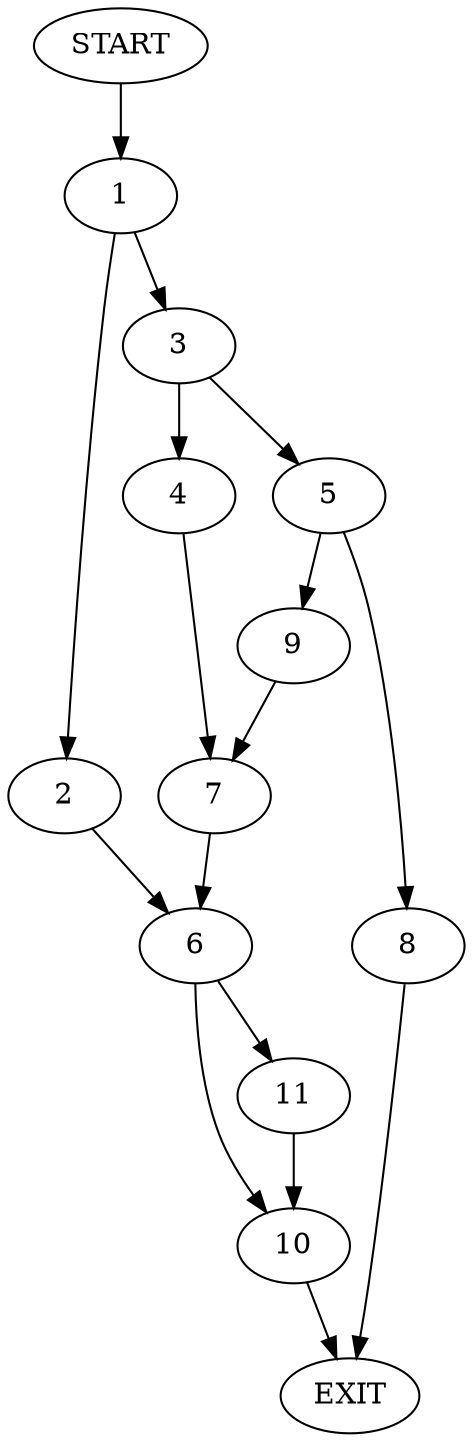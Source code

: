 digraph {
0 [label="START"]
12 [label="EXIT"]
0 -> 1
1 -> 2
1 -> 3
3 -> 4
3 -> 5
2 -> 6
4 -> 7
5 -> 8
5 -> 9
7 -> 6
9 -> 7
8 -> 12
6 -> 10
6 -> 11
10 -> 12
11 -> 10
}
